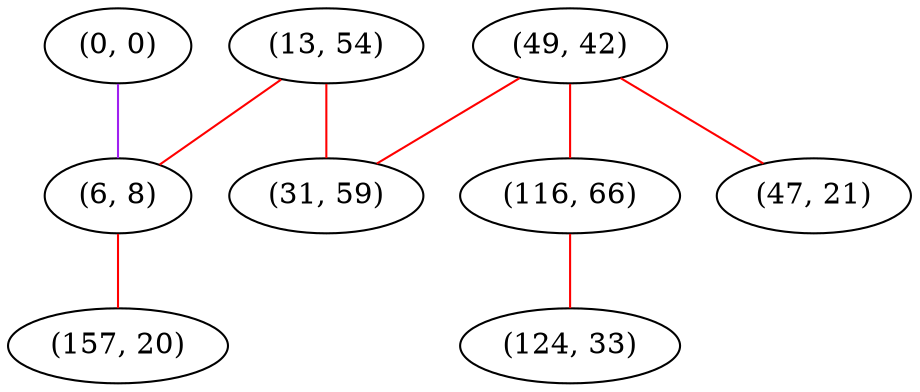 graph "" {
"(13, 54)";
"(0, 0)";
"(6, 8)";
"(49, 42)";
"(116, 66)";
"(157, 20)";
"(47, 21)";
"(31, 59)";
"(124, 33)";
"(13, 54)" -- "(31, 59)"  [color=red, key=0, weight=1];
"(13, 54)" -- "(6, 8)"  [color=red, key=0, weight=1];
"(0, 0)" -- "(6, 8)"  [color=purple, key=0, weight=4];
"(6, 8)" -- "(157, 20)"  [color=red, key=0, weight=1];
"(49, 42)" -- "(31, 59)"  [color=red, key=0, weight=1];
"(49, 42)" -- "(47, 21)"  [color=red, key=0, weight=1];
"(49, 42)" -- "(116, 66)"  [color=red, key=0, weight=1];
"(116, 66)" -- "(124, 33)"  [color=red, key=0, weight=1];
}
